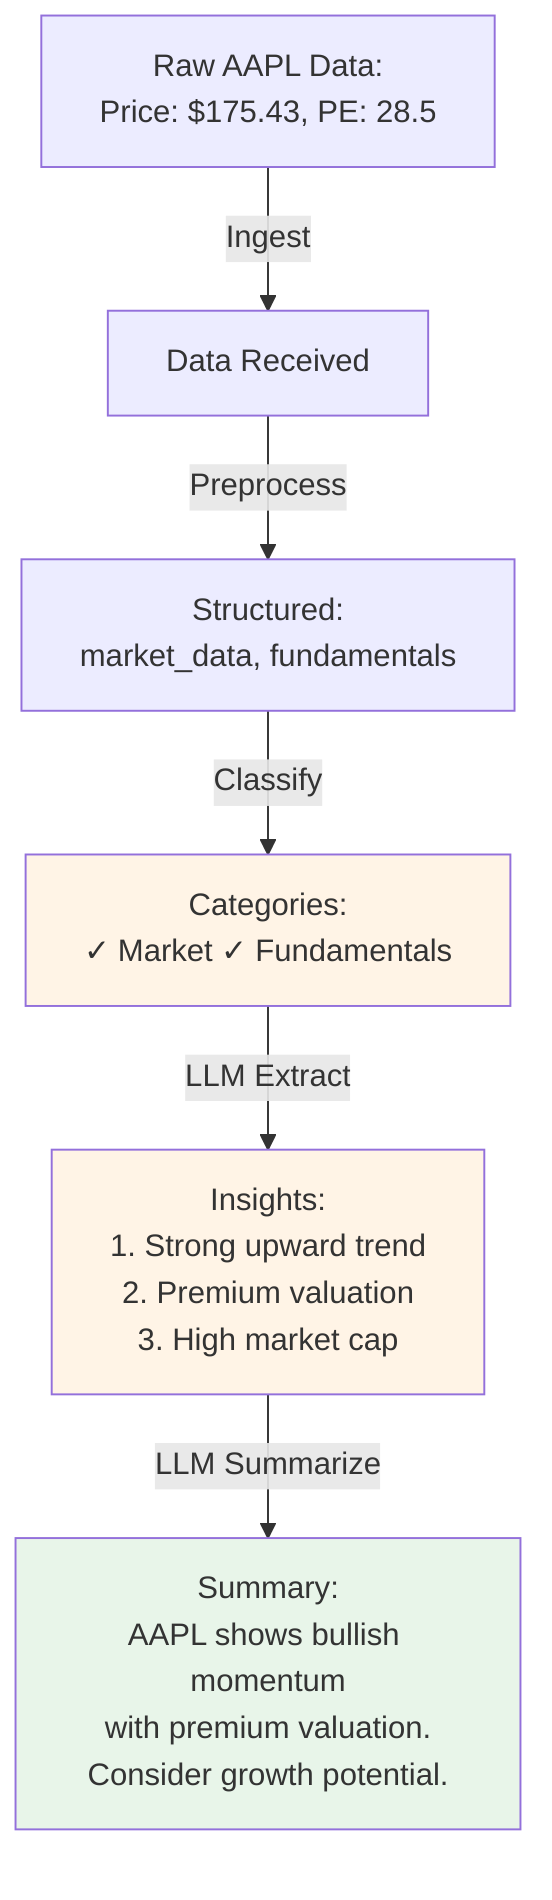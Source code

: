 graph TD
    A[Raw AAPL Data:<br/>Price: $175.43, PE: 28.5] -->|Ingest| B[Data Received]
    B -->|Preprocess| C[Structured:<br/>market_data, fundamentals]
    C -->|Classify| D[Categories:<br/>✓ Market ✓ Fundamentals]
    D -->|LLM Extract| E[Insights:<br/>1. Strong upward trend<br/>2. Premium valuation<br/>3. High market cap]
    E -->|LLM Summarize| F[Summary:<br/>AAPL shows bullish momentum<br/>with premium valuation.<br/>Consider growth potential.]
    
    style D fill:#fff4e6
    style E fill:#fff4e6
    style F fill:#e8f5e9